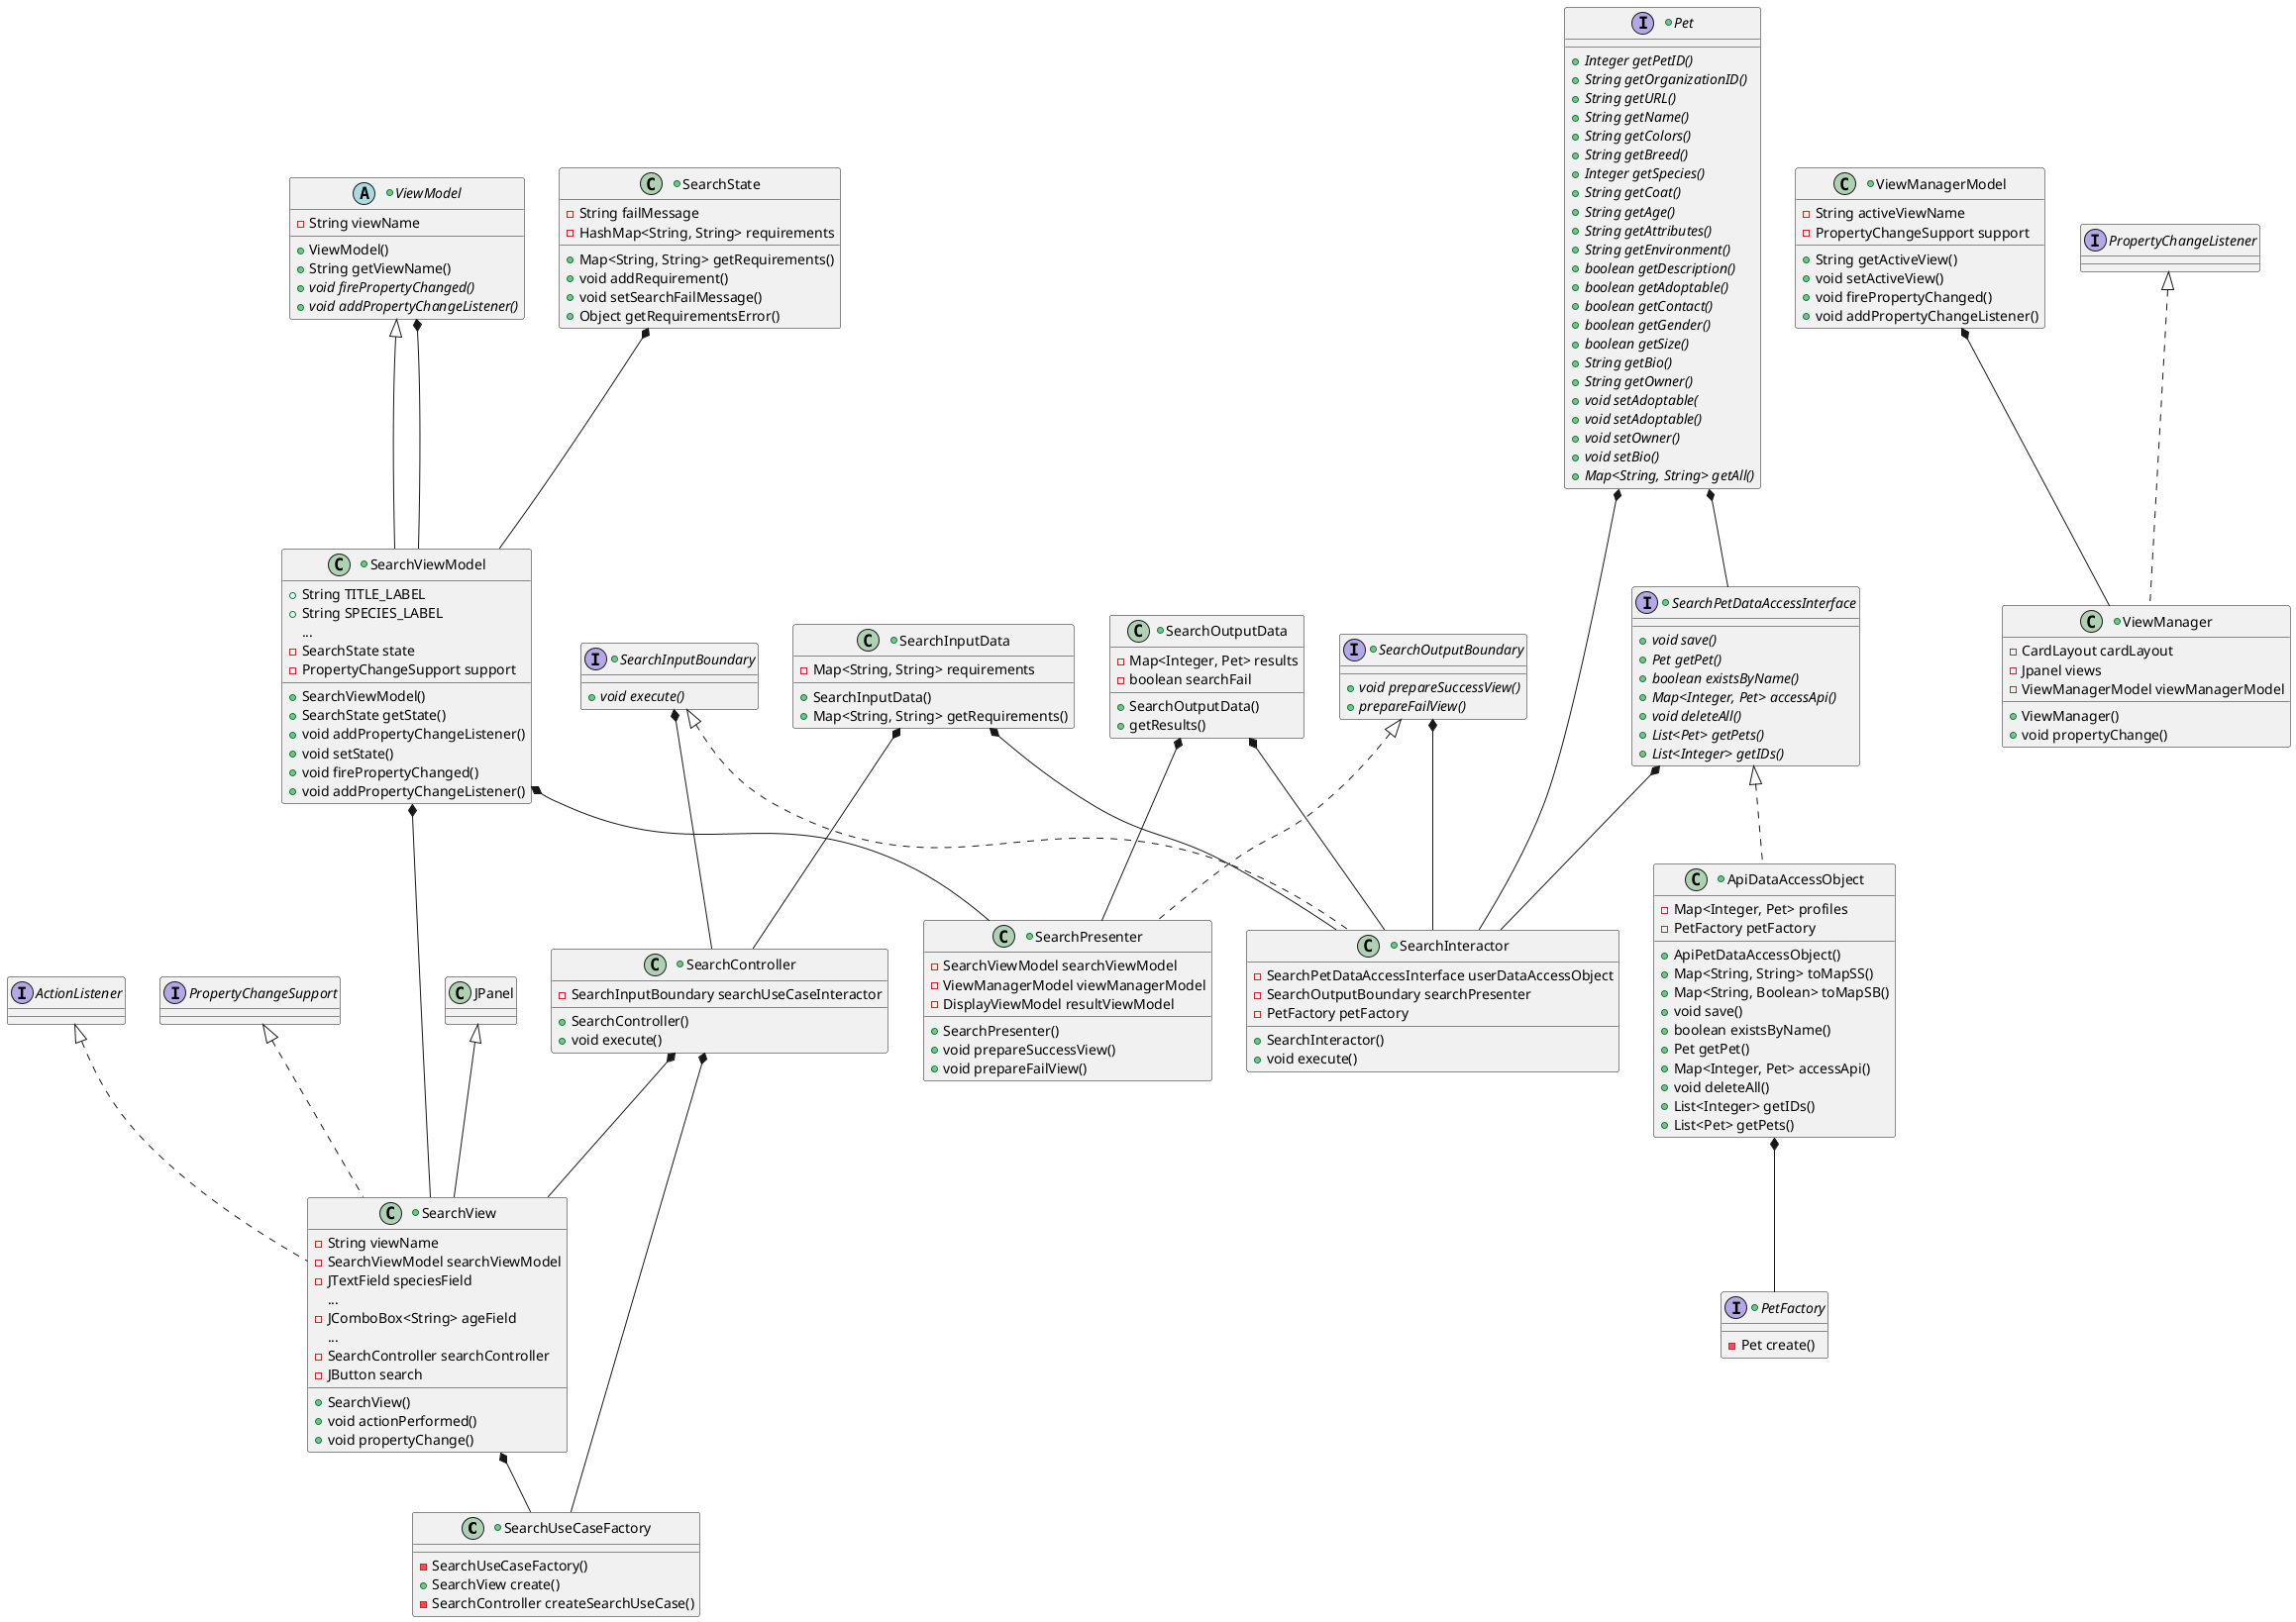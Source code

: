 @startuml
'https://plantuml.com/use-case-diagram

+class SearchUseCaseFactory {
    -SearchUseCaseFactory()
    +SearchView create()
    -SearchController createSearchUseCase()
}

+interface Pet {
    {abstract} +Integer getPetID()
    {abstract} +String getOrganizationID()
    {abstract} +String getURL()
    {abstract} +String getName()
    {abstract} +String getColors()
    {abstract} +String getBreed()
    {abstract} +Integer getSpecies()
    {abstract} +String getCoat()
    {abstract} +String getAge()
    {abstract} +String getAttributes()
    {abstract} +String getEnvironment()
    {abstract} +boolean getDescription()
    {abstract} +boolean getAdoptable()
    {abstract} +boolean getContact()
    {abstract} +boolean getGender()
    {abstract} +boolean getSize()
    {abstract} +String getBio()
    {abstract} +String getOwner()
    {abstract} +void setAdoptable(
    {abstract} +void setAdoptable()
    {abstract} +void setOwner()
    {abstract} +void setBio()
    {abstract} +Map<String, String> getAll()
}

+interface PetFactory {
    -Pet create()
}

+class ApiDataAccessObject implements SearchPetDataAccessInterface {
    -Map<Integer, Pet> profiles
    -PetFactory petFactory
    +ApiPetDataAccessObject()
    +Map<String, String> toMapSS()
    +Map<String, Boolean> toMapSB()
    +void save()
    +boolean existsByName()
    +Pet getPet()
    +Map<Integer, Pet> accessApi()
    +void deleteAll()
    +List<Integer> getIDs()
    +List<Pet> getPets()
}

+class SearchController {
    -SearchInputBoundary searchUseCaseInteractor
    +SearchController()
    +void execute()
}

+class SearchPresenter implements SearchOutputBoundary{
    -SearchViewModel searchViewModel
    -ViewManagerModel viewManagerModel
    -DisplayViewModel resultViewModel
    +SearchPresenter()
    +void prepareSuccessView()
    +void prepareFailView()
}

+class SearchState {
    -String failMessage
    -HashMap<String, String> requirements
    +Map<String, String> getRequirements()
    +void addRequirement()
    +void setSearchFailMessage()
    +Object getRequirementsError()
}

+class SearchViewModel extends ViewModel{
    +String TITLE_LABEL
    +String SPECIES_LABEL
    ...
    -SearchState state
    -PropertyChangeSupport support
    +SearchViewModel()
    +SearchState getState()
    +void addPropertyChangeListener()
    +void setState()
    +void firePropertyChanged()
    +void addPropertyChangeListener()
}

+class ViewManagerModel {
    -String activeViewName
    -PropertyChangeSupport support
    +String getActiveView()
    +void setActiveView()
    +void firePropertyChanged()
    +void addPropertyChangeListener()
}

+abstract class ViewModel {
    -String viewName
    +ViewModel()
    +String getViewName()
    {abstract} +void firePropertyChanged()
    {abstract} +void addPropertyChangeListener()
}

+interface SearchInputBoundary {
    {abstract} +void execute()
}

+class SearchInputData {
    -Map<String, String> requirements
    +SearchInputData()
    +Map<String, String> getRequirements()
}

+class SearchInteractor implements SearchInputBoundary{
    -SearchPetDataAccessInterface userDataAccessObject
    -SearchOutputBoundary searchPresenter
    -PetFactory petFactory
    +SearchInteractor()
    +void execute()
}

+interface SearchOutputBoundary {
    {abstract} +void prepareSuccessView()
    {abstract} +prepareFailView()
}

+class SearchOutputData {
    -Map<Integer, Pet> results
    -boolean searchFail
    +SearchOutputData()
    +getResults()
}

+interface SearchPetDataAccessInterface {
    {abstract} +void save()
    {abstract} +Pet getPet()
    {abstract} +boolean existsByName()
    {abstract} +Map<Integer, Pet> accessApi()
    {abstract} +void deleteAll()
    {abstract} +List<Pet> getPets()
    {abstract} +List<Integer> getIDs()
}

+class ViewManager implements PropertyChangeListener {
    -CardLayout cardLayout
    -Jpanel views
    -ViewManagerModel viewManagerModel
    +ViewManager()
    +void propertyChange()
}

+class SearchView extends JPanel implements ActionListener, PropertyChangeSupport {
    -String viewName
    -SearchViewModel searchViewModel
    -JTextField speciesField
    ...
    -JComboBox<String> ageField
    ...
    -SearchController searchController
    -JButton search
    +SearchView()
    +void actionPerformed()
    +void propertyChange()
}

Pet *-- SearchPetDataAccessInterface
Pet *-- SearchInteractor
SearchPetDataAccessInterface *-- SearchInteractor
SearchOutputBoundary *-- SearchInteractor
SearchOutputData *-- SearchInteractor
SearchInputData *-- SearchInteractor
SearchInputData *-- SearchController
SearchInputBoundary *-- SearchController
SearchOutputData *-- SearchPresenter
SearchViewModel *-- SearchPresenter
SearchViewModel *-- SearchView
SearchController *-- SearchView
ViewManagerModel *-- ViewManager
SearchState *-- SearchViewModel
ApiDataAccessObject *-- PetFactory
ViewModel *-- SearchViewModel
SearchView *--SearchUseCaseFactory
SearchController *--SearchUseCaseFactory


@enduml